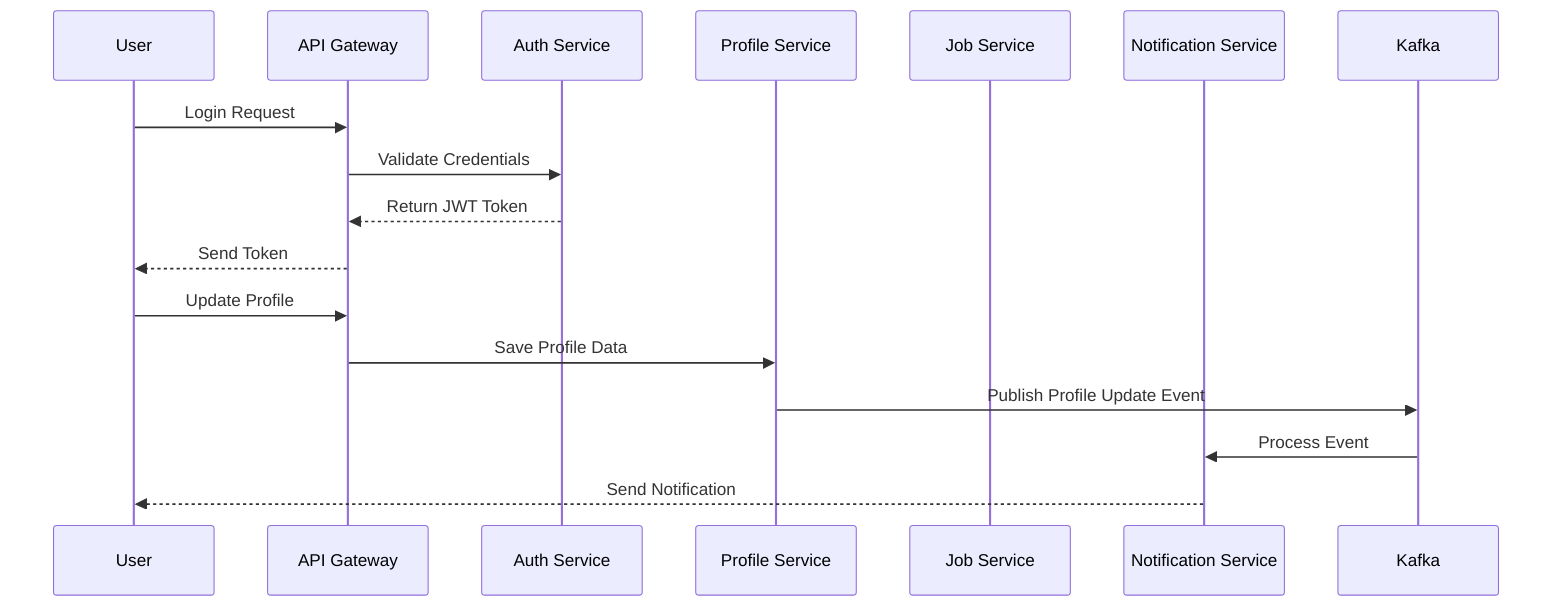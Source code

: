 sequenceDiagram
    participant User as User
    participant API_Gateway as API Gateway
    participant Auth_Service as Auth Service
    participant Profile_Service as Profile Service
    participant Job_Service as Job Service
    participant Notification_Service as Notification Service
    participant Kafka as Kafka

    User ->> API_Gateway: Login Request
    API_Gateway ->> Auth_Service: Validate Credentials
    Auth_Service -->> API_Gateway: Return JWT Token
    API_Gateway -->> User: Send Token

    User ->> API_Gateway: Update Profile
    API_Gateway ->> Profile_Service: Save Profile Data
    Profile_Service ->> Kafka: Publish Profile Update Event
    Kafka ->> Notification_Service: Process Event
    Notification_Service -->> User: Send Notification